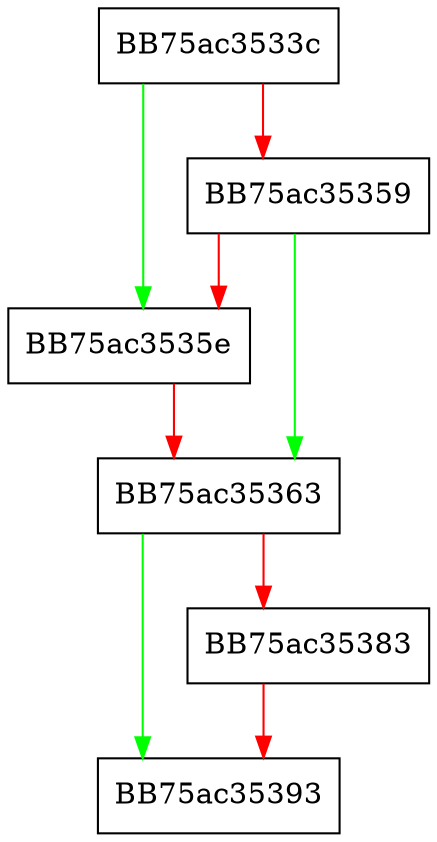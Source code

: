 digraph LoadFileRecord {
  node [shape="box"];
  graph [splines=ortho];
  BB75ac3533c -> BB75ac3535e [color="green"];
  BB75ac3533c -> BB75ac35359 [color="red"];
  BB75ac35359 -> BB75ac35363 [color="green"];
  BB75ac35359 -> BB75ac3535e [color="red"];
  BB75ac3535e -> BB75ac35363 [color="red"];
  BB75ac35363 -> BB75ac35393 [color="green"];
  BB75ac35363 -> BB75ac35383 [color="red"];
  BB75ac35383 -> BB75ac35393 [color="red"];
}